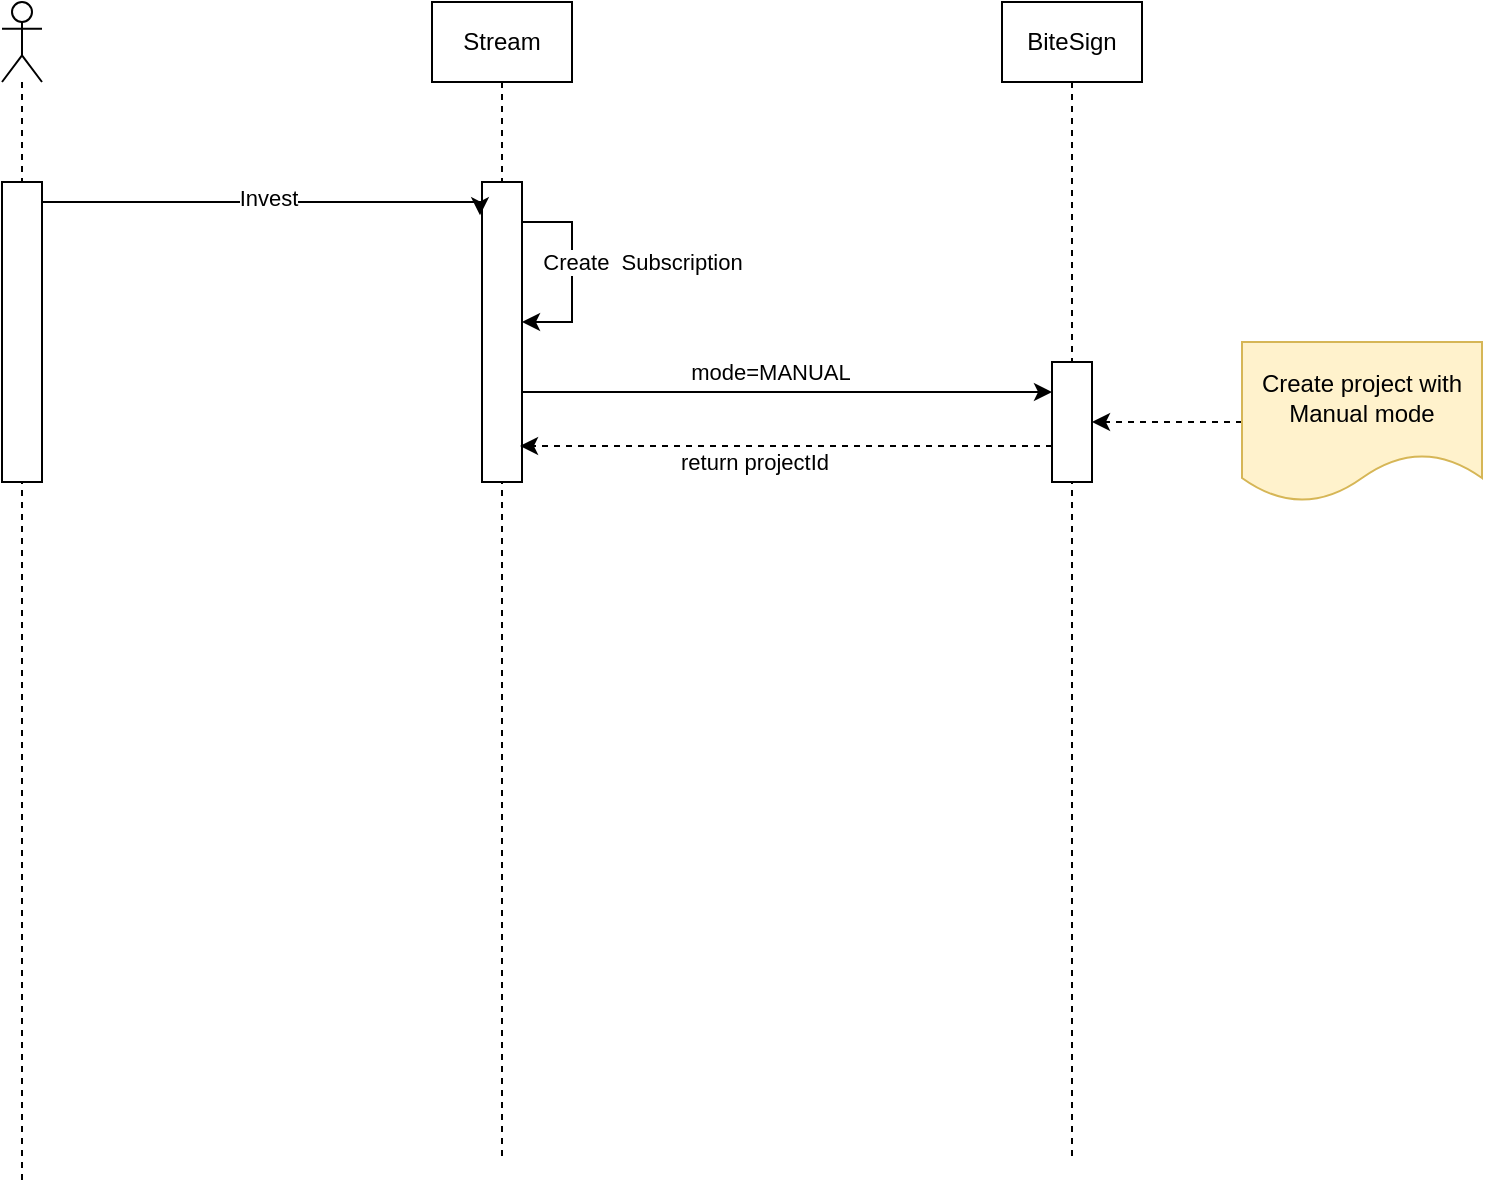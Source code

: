 <mxfile version="21.2.9" type="github">
  <diagram name="Page-1" id="n9e1tnyn6be5gesAb6AF">
    <mxGraphModel dx="2023" dy="1163" grid="1" gridSize="10" guides="1" tooltips="1" connect="1" arrows="1" fold="1" page="1" pageScale="1" pageWidth="850" pageHeight="1100" math="0" shadow="0">
      <root>
        <mxCell id="0" />
        <mxCell id="1" parent="0" />
        <mxCell id="amxvkPXWKd9jWRE6Z_6H-7" value="" style="shape=umlLifeline;perimeter=lifelinePerimeter;whiteSpace=wrap;html=1;container=1;dropTarget=0;collapsible=0;recursiveResize=0;outlineConnect=0;portConstraint=eastwest;newEdgeStyle={&quot;edgeStyle&quot;:&quot;elbowEdgeStyle&quot;,&quot;elbow&quot;:&quot;vertical&quot;,&quot;curved&quot;:0,&quot;rounded&quot;:0};participant=umlActor;" vertex="1" parent="1">
          <mxGeometry x="90" y="70" width="20" height="590" as="geometry" />
        </mxCell>
        <mxCell id="amxvkPXWKd9jWRE6Z_6H-8" value="Stream" style="shape=umlLifeline;perimeter=lifelinePerimeter;whiteSpace=wrap;html=1;container=1;dropTarget=0;collapsible=0;recursiveResize=0;outlineConnect=0;portConstraint=eastwest;newEdgeStyle={&quot;edgeStyle&quot;:&quot;elbowEdgeStyle&quot;,&quot;elbow&quot;:&quot;vertical&quot;,&quot;curved&quot;:0,&quot;rounded&quot;:0};" vertex="1" parent="1">
          <mxGeometry x="305" y="70" width="70" height="580" as="geometry" />
        </mxCell>
        <mxCell id="amxvkPXWKd9jWRE6Z_6H-9" value="BiteSign" style="shape=umlLifeline;perimeter=lifelinePerimeter;whiteSpace=wrap;html=1;container=1;dropTarget=0;collapsible=0;recursiveResize=0;outlineConnect=0;portConstraint=eastwest;newEdgeStyle={&quot;edgeStyle&quot;:&quot;elbowEdgeStyle&quot;,&quot;elbow&quot;:&quot;vertical&quot;,&quot;curved&quot;:0,&quot;rounded&quot;:0};" vertex="1" parent="1">
          <mxGeometry x="590" y="70" width="70" height="580" as="geometry" />
        </mxCell>
        <mxCell id="amxvkPXWKd9jWRE6Z_6H-18" style="edgeStyle=orthogonalEdgeStyle;rounded=0;orthogonalLoop=1;jettySize=auto;html=1;entryX=0;entryY=0.25;entryDx=0;entryDy=0;exitX=1;exitY=0.667;exitDx=0;exitDy=0;exitPerimeter=0;" edge="1" parent="1" source="amxvkPXWKd9jWRE6Z_6H-11" target="amxvkPXWKd9jWRE6Z_6H-17">
          <mxGeometry relative="1" as="geometry">
            <Array as="points">
              <mxPoint x="350" y="265" />
            </Array>
          </mxGeometry>
        </mxCell>
        <mxCell id="amxvkPXWKd9jWRE6Z_6H-19" value="mode=MANUAL" style="edgeLabel;html=1;align=center;verticalAlign=middle;resizable=0;points=[];" vertex="1" connectable="0" parent="amxvkPXWKd9jWRE6Z_6H-18">
          <mxGeometry x="-0.043" y="2" relative="1" as="geometry">
            <mxPoint y="-8" as="offset" />
          </mxGeometry>
        </mxCell>
        <mxCell id="amxvkPXWKd9jWRE6Z_6H-11" value="" style="rounded=0;whiteSpace=wrap;html=1;" vertex="1" parent="1">
          <mxGeometry x="330" y="160" width="20" height="150" as="geometry" />
        </mxCell>
        <mxCell id="amxvkPXWKd9jWRE6Z_6H-13" style="edgeStyle=orthogonalEdgeStyle;rounded=0;orthogonalLoop=1;jettySize=auto;html=1;entryX=-0.05;entryY=0.111;entryDx=0;entryDy=0;entryPerimeter=0;" edge="1" parent="1" source="amxvkPXWKd9jWRE6Z_6H-12" target="amxvkPXWKd9jWRE6Z_6H-11">
          <mxGeometry relative="1" as="geometry">
            <Array as="points">
              <mxPoint x="160" y="170" />
              <mxPoint x="160" y="170" />
            </Array>
          </mxGeometry>
        </mxCell>
        <mxCell id="amxvkPXWKd9jWRE6Z_6H-14" value="Invest" style="edgeLabel;html=1;align=center;verticalAlign=middle;resizable=0;points=[];" vertex="1" connectable="0" parent="amxvkPXWKd9jWRE6Z_6H-13">
          <mxGeometry y="2" relative="1" as="geometry">
            <mxPoint as="offset" />
          </mxGeometry>
        </mxCell>
        <mxCell id="amxvkPXWKd9jWRE6Z_6H-12" value="" style="rounded=0;whiteSpace=wrap;html=1;" vertex="1" parent="1">
          <mxGeometry x="90" y="160" width="20" height="150" as="geometry" />
        </mxCell>
        <mxCell id="amxvkPXWKd9jWRE6Z_6H-15" style="edgeStyle=orthogonalEdgeStyle;rounded=0;orthogonalLoop=1;jettySize=auto;html=1;elbow=vertical;" edge="1" parent="1" source="amxvkPXWKd9jWRE6Z_6H-11" target="amxvkPXWKd9jWRE6Z_6H-11">
          <mxGeometry relative="1" as="geometry">
            <Array as="points">
              <mxPoint x="375" y="180" />
              <mxPoint x="365" y="230" />
            </Array>
          </mxGeometry>
        </mxCell>
        <mxCell id="amxvkPXWKd9jWRE6Z_6H-16" value="Create&amp;nbsp; Subscription" style="edgeLabel;html=1;align=center;verticalAlign=middle;resizable=0;points=[];" vertex="1" connectable="0" parent="amxvkPXWKd9jWRE6Z_6H-15">
          <mxGeometry x="-0.631" y="2" relative="1" as="geometry">
            <mxPoint x="41" y="22" as="offset" />
          </mxGeometry>
        </mxCell>
        <mxCell id="amxvkPXWKd9jWRE6Z_6H-20" style="edgeStyle=orthogonalEdgeStyle;rounded=0;orthogonalLoop=1;jettySize=auto;html=1;entryX=0.95;entryY=0.88;entryDx=0;entryDy=0;entryPerimeter=0;dashed=1;" edge="1" parent="1" source="amxvkPXWKd9jWRE6Z_6H-17" target="amxvkPXWKd9jWRE6Z_6H-11">
          <mxGeometry relative="1" as="geometry">
            <Array as="points">
              <mxPoint x="400" y="292" />
              <mxPoint x="400" y="292" />
            </Array>
          </mxGeometry>
        </mxCell>
        <mxCell id="amxvkPXWKd9jWRE6Z_6H-21" value="return projectId" style="edgeLabel;html=1;align=center;verticalAlign=middle;resizable=0;points=[];" vertex="1" connectable="0" parent="amxvkPXWKd9jWRE6Z_6H-20">
          <mxGeometry x="0.121" y="-3" relative="1" as="geometry">
            <mxPoint y="11" as="offset" />
          </mxGeometry>
        </mxCell>
        <mxCell id="amxvkPXWKd9jWRE6Z_6H-17" value="" style="rounded=0;whiteSpace=wrap;html=1;" vertex="1" parent="1">
          <mxGeometry x="615" y="250" width="20" height="60" as="geometry" />
        </mxCell>
        <mxCell id="amxvkPXWKd9jWRE6Z_6H-24" style="edgeStyle=orthogonalEdgeStyle;rounded=0;orthogonalLoop=1;jettySize=auto;html=1;entryX=1;entryY=0.5;entryDx=0;entryDy=0;dashed=1;" edge="1" parent="1" source="amxvkPXWKd9jWRE6Z_6H-23" target="amxvkPXWKd9jWRE6Z_6H-17">
          <mxGeometry relative="1" as="geometry" />
        </mxCell>
        <mxCell id="amxvkPXWKd9jWRE6Z_6H-23" value="Create project with Manual mode" style="shape=document;whiteSpace=wrap;html=1;boundedLbl=1;fillColor=#fff2cc;strokeColor=#d6b656;" vertex="1" parent="1">
          <mxGeometry x="710" y="240" width="120" height="80" as="geometry" />
        </mxCell>
      </root>
    </mxGraphModel>
  </diagram>
</mxfile>

